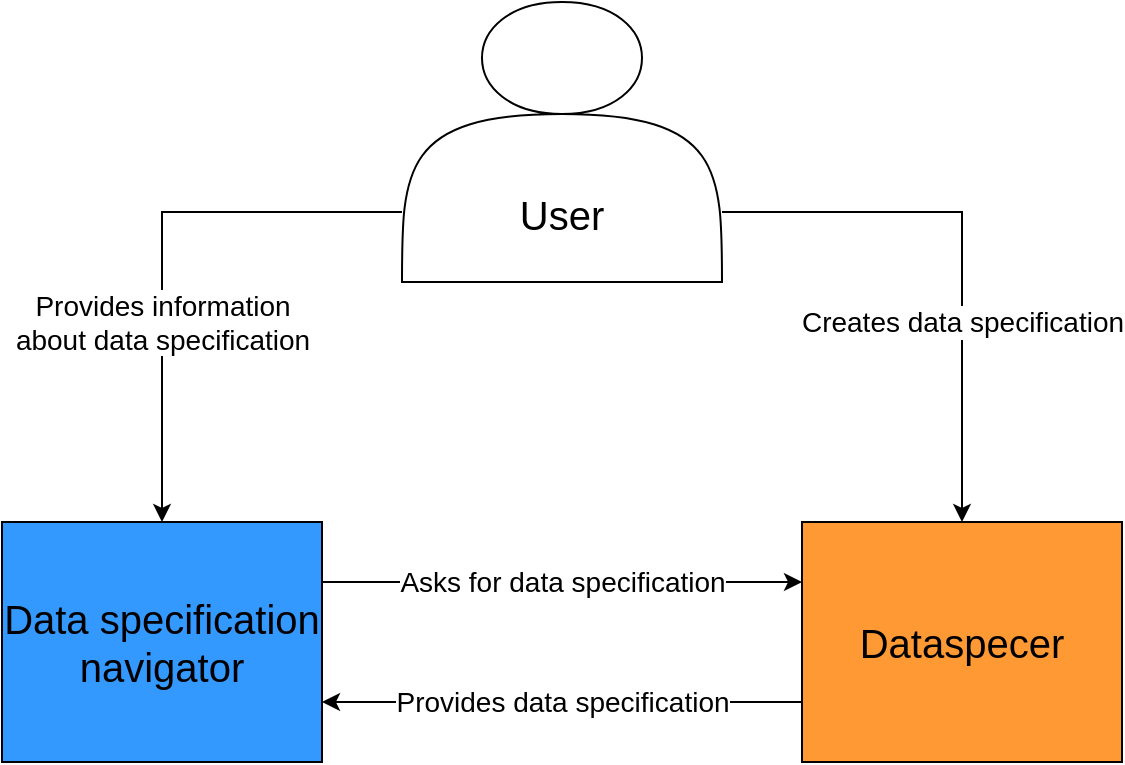 <mxfile version="28.1.2">
  <diagram name="Page-1" id="JEjgt8Y7Z-vk6pv3K9CY">
    <mxGraphModel dx="863" dy="473" grid="1" gridSize="10" guides="1" tooltips="1" connect="1" arrows="1" fold="1" page="1" pageScale="1" pageWidth="1100" pageHeight="850" math="0" shadow="0">
      <root>
        <mxCell id="0" />
        <mxCell id="1" parent="0" />
        <mxCell id="H2DMha2lDXCGfiCha4f5-26" value="&lt;font style=&quot;font-size: 14px;&quot;&gt;Creates data specification&lt;/font&gt;" style="edgeStyle=orthogonalEdgeStyle;rounded=0;orthogonalLoop=1;jettySize=auto;html=1;entryX=0.5;entryY=0;entryDx=0;entryDy=0;exitX=1;exitY=0.75;exitDx=0;exitDy=0;" parent="1" source="H2DMha2lDXCGfiCha4f5-23" target="H2DMha2lDXCGfiCha4f5-25" edge="1">
          <mxGeometry x="0.273" relative="1" as="geometry">
            <mxPoint as="offset" />
          </mxGeometry>
        </mxCell>
        <mxCell id="H2DMha2lDXCGfiCha4f5-27" value="&lt;font style=&quot;font-size: 14px;&quot;&gt;Provides information&lt;/font&gt;&lt;div&gt;&lt;font style=&quot;font-size: 14px;&quot;&gt;about data specification&lt;/font&gt;&lt;/div&gt;" style="edgeStyle=orthogonalEdgeStyle;rounded=0;orthogonalLoop=1;jettySize=auto;html=1;entryX=0.5;entryY=0;entryDx=0;entryDy=0;exitX=0;exitY=0.75;exitDx=0;exitDy=0;" parent="1" source="H2DMha2lDXCGfiCha4f5-23" target="H2DMha2lDXCGfiCha4f5-24" edge="1">
          <mxGeometry x="0.273" relative="1" as="geometry">
            <mxPoint as="offset" />
          </mxGeometry>
        </mxCell>
        <mxCell id="H2DMha2lDXCGfiCha4f5-23" value="&lt;div&gt;&lt;font style=&quot;font-size: 20px;&quot;&gt;&lt;br&gt;&lt;/font&gt;&lt;/div&gt;&lt;div&gt;&lt;font style=&quot;font-size: 20px;&quot;&gt;&lt;br&gt;&lt;/font&gt;&lt;/div&gt;&lt;div&gt;&lt;font style=&quot;font-size: 20px;&quot;&gt;&lt;br&gt;&lt;/font&gt;&lt;/div&gt;&lt;font style=&quot;font-size: 20px;&quot;&gt;User&lt;/font&gt;" style="shape=actor;whiteSpace=wrap;html=1;" parent="1" vertex="1">
          <mxGeometry x="360" y="20" width="160" height="140" as="geometry" />
        </mxCell>
        <mxCell id="H2DMha2lDXCGfiCha4f5-28" value="&lt;font style=&quot;font-size: 14px;&quot;&gt;Asks for data specification&lt;/font&gt;" style="edgeStyle=orthogonalEdgeStyle;rounded=0;orthogonalLoop=1;jettySize=auto;html=1;exitX=1;exitY=0.25;exitDx=0;exitDy=0;entryX=0;entryY=0.25;entryDx=0;entryDy=0;" parent="1" source="H2DMha2lDXCGfiCha4f5-24" target="H2DMha2lDXCGfiCha4f5-25" edge="1">
          <mxGeometry relative="1" as="geometry">
            <mxPoint as="offset" />
          </mxGeometry>
        </mxCell>
        <mxCell id="H2DMha2lDXCGfiCha4f5-24" value="&lt;font style=&quot;font-size: 20px;&quot;&gt;Data specification navigator&lt;/font&gt;" style="rounded=0;whiteSpace=wrap;html=1;fillColor=#3399FF;" parent="1" vertex="1">
          <mxGeometry x="160" y="280" width="160" height="120" as="geometry" />
        </mxCell>
        <mxCell id="H2DMha2lDXCGfiCha4f5-29" value="&lt;font style=&quot;font-size: 14px;&quot;&gt;Provides data specification&lt;/font&gt;" style="edgeStyle=orthogonalEdgeStyle;rounded=0;orthogonalLoop=1;jettySize=auto;html=1;entryX=1;entryY=0.75;entryDx=0;entryDy=0;exitX=0;exitY=0.75;exitDx=0;exitDy=0;" parent="1" source="H2DMha2lDXCGfiCha4f5-25" target="H2DMha2lDXCGfiCha4f5-24" edge="1">
          <mxGeometry relative="1" as="geometry" />
        </mxCell>
        <mxCell id="H2DMha2lDXCGfiCha4f5-25" value="&lt;font style=&quot;font-size: 20px;&quot;&gt;Dataspecer&lt;/font&gt;" style="rounded=0;whiteSpace=wrap;html=1;fillColor=#FF9933;" parent="1" vertex="1">
          <mxGeometry x="560" y="280" width="160" height="120" as="geometry" />
        </mxCell>
      </root>
    </mxGraphModel>
  </diagram>
</mxfile>
